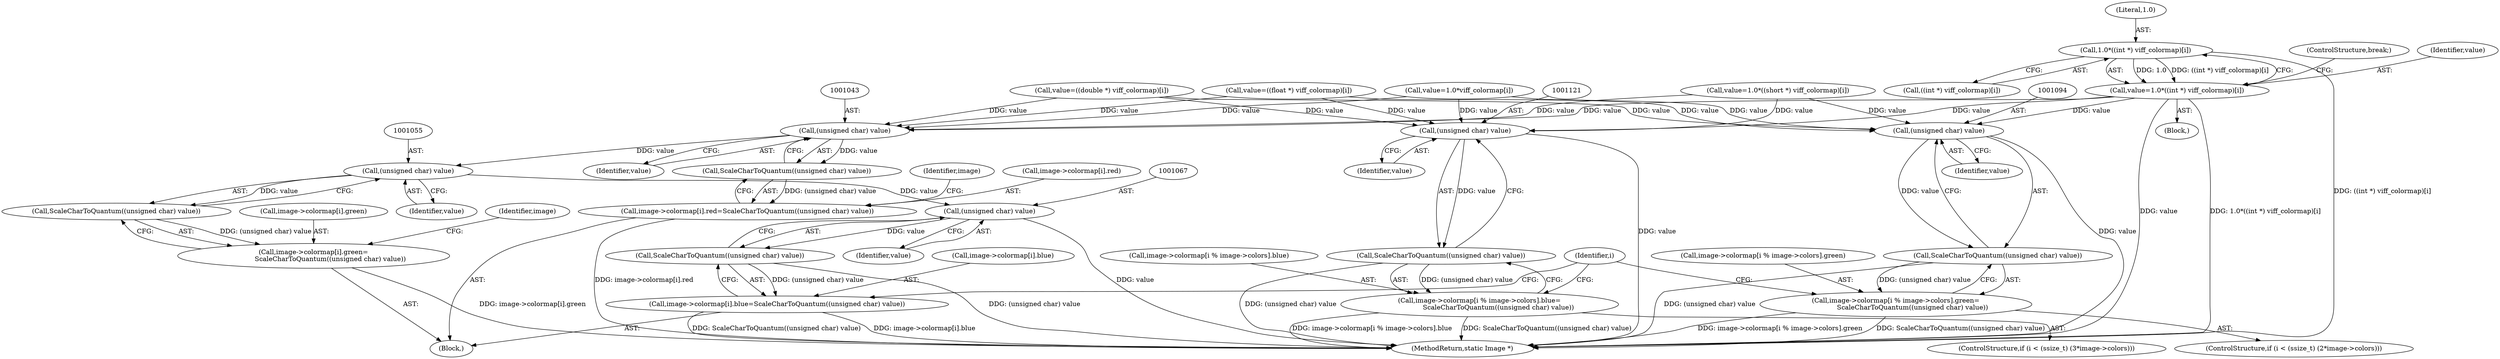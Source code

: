 digraph "0_ImageMagick_134463b926fa965571aa4febd61b810be5e7da05_0@array" {
"1000989" [label="(Call,1.0*((int *) viff_colormap)[i])"];
"1000987" [label="(Call,value=1.0*((int *) viff_colormap)[i])"];
"1001042" [label="(Call,(unsigned char) value)"];
"1001041" [label="(Call,ScaleCharToQuantum((unsigned char) value))"];
"1001033" [label="(Call,image->colormap[i].red=ScaleCharToQuantum((unsigned char) value))"];
"1001054" [label="(Call,(unsigned char) value)"];
"1001053" [label="(Call,ScaleCharToQuantum((unsigned char) value))"];
"1001045" [label="(Call,image->colormap[i].green=\n                ScaleCharToQuantum((unsigned char) value))"];
"1001066" [label="(Call,(unsigned char) value)"];
"1001065" [label="(Call,ScaleCharToQuantum((unsigned char) value))"];
"1001057" [label="(Call,image->colormap[i].blue=ScaleCharToQuantum((unsigned char) value))"];
"1001093" [label="(Call,(unsigned char) value)"];
"1001092" [label="(Call,ScaleCharToQuantum((unsigned char) value))"];
"1001080" [label="(Call,image->colormap[i % image->colors].green=\n                ScaleCharToQuantum((unsigned char) value))"];
"1001120" [label="(Call,(unsigned char) value)"];
"1001119" [label="(Call,ScaleCharToQuantum((unsigned char) value))"];
"1001107" [label="(Call,image->colormap[i % image->colors].blue=\n                  ScaleCharToQuantum((unsigned char) value))"];
"1001007" [label="(Call,value=((double *) viff_colormap)[i])"];
"1000974" [label="(Block,)"];
"1000987" [label="(Call,value=1.0*((int *) viff_colormap)[i])"];
"1001097" [label="(ControlStructure,if (i < (ssize_t) (3*image->colors)))"];
"1001122" [label="(Identifier,value)"];
"1000991" [label="(Call,((int *) viff_colormap)[i])"];
"1000996" [label="(ControlStructure,break;)"];
"1000966" [label="(Identifier,i)"];
"1002370" [label="(MethodReturn,static Image *)"];
"1001081" [label="(Call,image->colormap[i % image->colors].green)"];
"1001093" [label="(Call,(unsigned char) value)"];
"1001080" [label="(Call,image->colormap[i % image->colors].green=\n                ScaleCharToQuantum((unsigned char) value))"];
"1001046" [label="(Call,image->colormap[i].green)"];
"1000990" [label="(Literal,1.0)"];
"1000976" [label="(Call,value=1.0*((short *) viff_colormap)[i])"];
"1001032" [label="(Block,)"];
"1001056" [label="(Identifier,value)"];
"1001041" [label="(Call,ScaleCharToQuantum((unsigned char) value))"];
"1001068" [label="(Identifier,value)"];
"1000988" [label="(Identifier,value)"];
"1001045" [label="(Call,image->colormap[i].green=\n                ScaleCharToQuantum((unsigned char) value))"];
"1001095" [label="(Identifier,value)"];
"1001066" [label="(Call,(unsigned char) value)"];
"1001033" [label="(Call,image->colormap[i].red=ScaleCharToQuantum((unsigned char) value))"];
"1001057" [label="(Call,image->colormap[i].blue=ScaleCharToQuantum((unsigned char) value))"];
"1001016" [label="(Call,value=1.0*viff_colormap[i])"];
"1000998" [label="(Call,value=((float *) viff_colormap)[i])"];
"1001108" [label="(Call,image->colormap[i % image->colors].blue)"];
"1001107" [label="(Call,image->colormap[i % image->colors].blue=\n                  ScaleCharToQuantum((unsigned char) value))"];
"1000989" [label="(Call,1.0*((int *) viff_colormap)[i])"];
"1001058" [label="(Call,image->colormap[i].blue)"];
"1001049" [label="(Identifier,image)"];
"1001061" [label="(Identifier,image)"];
"1001070" [label="(ControlStructure,if (i < (ssize_t) (2*image->colors)))"];
"1001092" [label="(Call,ScaleCharToQuantum((unsigned char) value))"];
"1001120" [label="(Call,(unsigned char) value)"];
"1001034" [label="(Call,image->colormap[i].red)"];
"1001065" [label="(Call,ScaleCharToQuantum((unsigned char) value))"];
"1001119" [label="(Call,ScaleCharToQuantum((unsigned char) value))"];
"1001044" [label="(Identifier,value)"];
"1001042" [label="(Call,(unsigned char) value)"];
"1001054" [label="(Call,(unsigned char) value)"];
"1001053" [label="(Call,ScaleCharToQuantum((unsigned char) value))"];
"1000989" -> "1000987"  [label="AST: "];
"1000989" -> "1000991"  [label="CFG: "];
"1000990" -> "1000989"  [label="AST: "];
"1000991" -> "1000989"  [label="AST: "];
"1000987" -> "1000989"  [label="CFG: "];
"1000989" -> "1002370"  [label="DDG: ((int *) viff_colormap)[i]"];
"1000989" -> "1000987"  [label="DDG: 1.0"];
"1000989" -> "1000987"  [label="DDG: ((int *) viff_colormap)[i]"];
"1000987" -> "1000974"  [label="AST: "];
"1000988" -> "1000987"  [label="AST: "];
"1000996" -> "1000987"  [label="CFG: "];
"1000987" -> "1002370"  [label="DDG: value"];
"1000987" -> "1002370"  [label="DDG: 1.0*((int *) viff_colormap)[i]"];
"1000987" -> "1001042"  [label="DDG: value"];
"1000987" -> "1001093"  [label="DDG: value"];
"1000987" -> "1001120"  [label="DDG: value"];
"1001042" -> "1001041"  [label="AST: "];
"1001042" -> "1001044"  [label="CFG: "];
"1001043" -> "1001042"  [label="AST: "];
"1001044" -> "1001042"  [label="AST: "];
"1001041" -> "1001042"  [label="CFG: "];
"1001042" -> "1001041"  [label="DDG: value"];
"1001007" -> "1001042"  [label="DDG: value"];
"1000998" -> "1001042"  [label="DDG: value"];
"1000976" -> "1001042"  [label="DDG: value"];
"1001016" -> "1001042"  [label="DDG: value"];
"1001042" -> "1001054"  [label="DDG: value"];
"1001041" -> "1001033"  [label="AST: "];
"1001033" -> "1001041"  [label="CFG: "];
"1001041" -> "1001033"  [label="DDG: (unsigned char) value"];
"1001033" -> "1001032"  [label="AST: "];
"1001034" -> "1001033"  [label="AST: "];
"1001049" -> "1001033"  [label="CFG: "];
"1001033" -> "1002370"  [label="DDG: image->colormap[i].red"];
"1001054" -> "1001053"  [label="AST: "];
"1001054" -> "1001056"  [label="CFG: "];
"1001055" -> "1001054"  [label="AST: "];
"1001056" -> "1001054"  [label="AST: "];
"1001053" -> "1001054"  [label="CFG: "];
"1001054" -> "1001053"  [label="DDG: value"];
"1001054" -> "1001066"  [label="DDG: value"];
"1001053" -> "1001045"  [label="AST: "];
"1001045" -> "1001053"  [label="CFG: "];
"1001053" -> "1001045"  [label="DDG: (unsigned char) value"];
"1001045" -> "1001032"  [label="AST: "];
"1001046" -> "1001045"  [label="AST: "];
"1001061" -> "1001045"  [label="CFG: "];
"1001045" -> "1002370"  [label="DDG: image->colormap[i].green"];
"1001066" -> "1001065"  [label="AST: "];
"1001066" -> "1001068"  [label="CFG: "];
"1001067" -> "1001066"  [label="AST: "];
"1001068" -> "1001066"  [label="AST: "];
"1001065" -> "1001066"  [label="CFG: "];
"1001066" -> "1002370"  [label="DDG: value"];
"1001066" -> "1001065"  [label="DDG: value"];
"1001065" -> "1001057"  [label="AST: "];
"1001057" -> "1001065"  [label="CFG: "];
"1001065" -> "1002370"  [label="DDG: (unsigned char) value"];
"1001065" -> "1001057"  [label="DDG: (unsigned char) value"];
"1001057" -> "1001032"  [label="AST: "];
"1001058" -> "1001057"  [label="AST: "];
"1000966" -> "1001057"  [label="CFG: "];
"1001057" -> "1002370"  [label="DDG: image->colormap[i].blue"];
"1001057" -> "1002370"  [label="DDG: ScaleCharToQuantum((unsigned char) value)"];
"1001093" -> "1001092"  [label="AST: "];
"1001093" -> "1001095"  [label="CFG: "];
"1001094" -> "1001093"  [label="AST: "];
"1001095" -> "1001093"  [label="AST: "];
"1001092" -> "1001093"  [label="CFG: "];
"1001093" -> "1002370"  [label="DDG: value"];
"1001093" -> "1001092"  [label="DDG: value"];
"1001007" -> "1001093"  [label="DDG: value"];
"1000998" -> "1001093"  [label="DDG: value"];
"1000976" -> "1001093"  [label="DDG: value"];
"1001016" -> "1001093"  [label="DDG: value"];
"1001092" -> "1001080"  [label="AST: "];
"1001080" -> "1001092"  [label="CFG: "];
"1001092" -> "1002370"  [label="DDG: (unsigned char) value"];
"1001092" -> "1001080"  [label="DDG: (unsigned char) value"];
"1001080" -> "1001070"  [label="AST: "];
"1001081" -> "1001080"  [label="AST: "];
"1000966" -> "1001080"  [label="CFG: "];
"1001080" -> "1002370"  [label="DDG: ScaleCharToQuantum((unsigned char) value)"];
"1001080" -> "1002370"  [label="DDG: image->colormap[i % image->colors].green"];
"1001120" -> "1001119"  [label="AST: "];
"1001120" -> "1001122"  [label="CFG: "];
"1001121" -> "1001120"  [label="AST: "];
"1001122" -> "1001120"  [label="AST: "];
"1001119" -> "1001120"  [label="CFG: "];
"1001120" -> "1002370"  [label="DDG: value"];
"1001120" -> "1001119"  [label="DDG: value"];
"1001007" -> "1001120"  [label="DDG: value"];
"1000998" -> "1001120"  [label="DDG: value"];
"1000976" -> "1001120"  [label="DDG: value"];
"1001016" -> "1001120"  [label="DDG: value"];
"1001119" -> "1001107"  [label="AST: "];
"1001107" -> "1001119"  [label="CFG: "];
"1001119" -> "1002370"  [label="DDG: (unsigned char) value"];
"1001119" -> "1001107"  [label="DDG: (unsigned char) value"];
"1001107" -> "1001097"  [label="AST: "];
"1001108" -> "1001107"  [label="AST: "];
"1000966" -> "1001107"  [label="CFG: "];
"1001107" -> "1002370"  [label="DDG: image->colormap[i % image->colors].blue"];
"1001107" -> "1002370"  [label="DDG: ScaleCharToQuantum((unsigned char) value)"];
}
